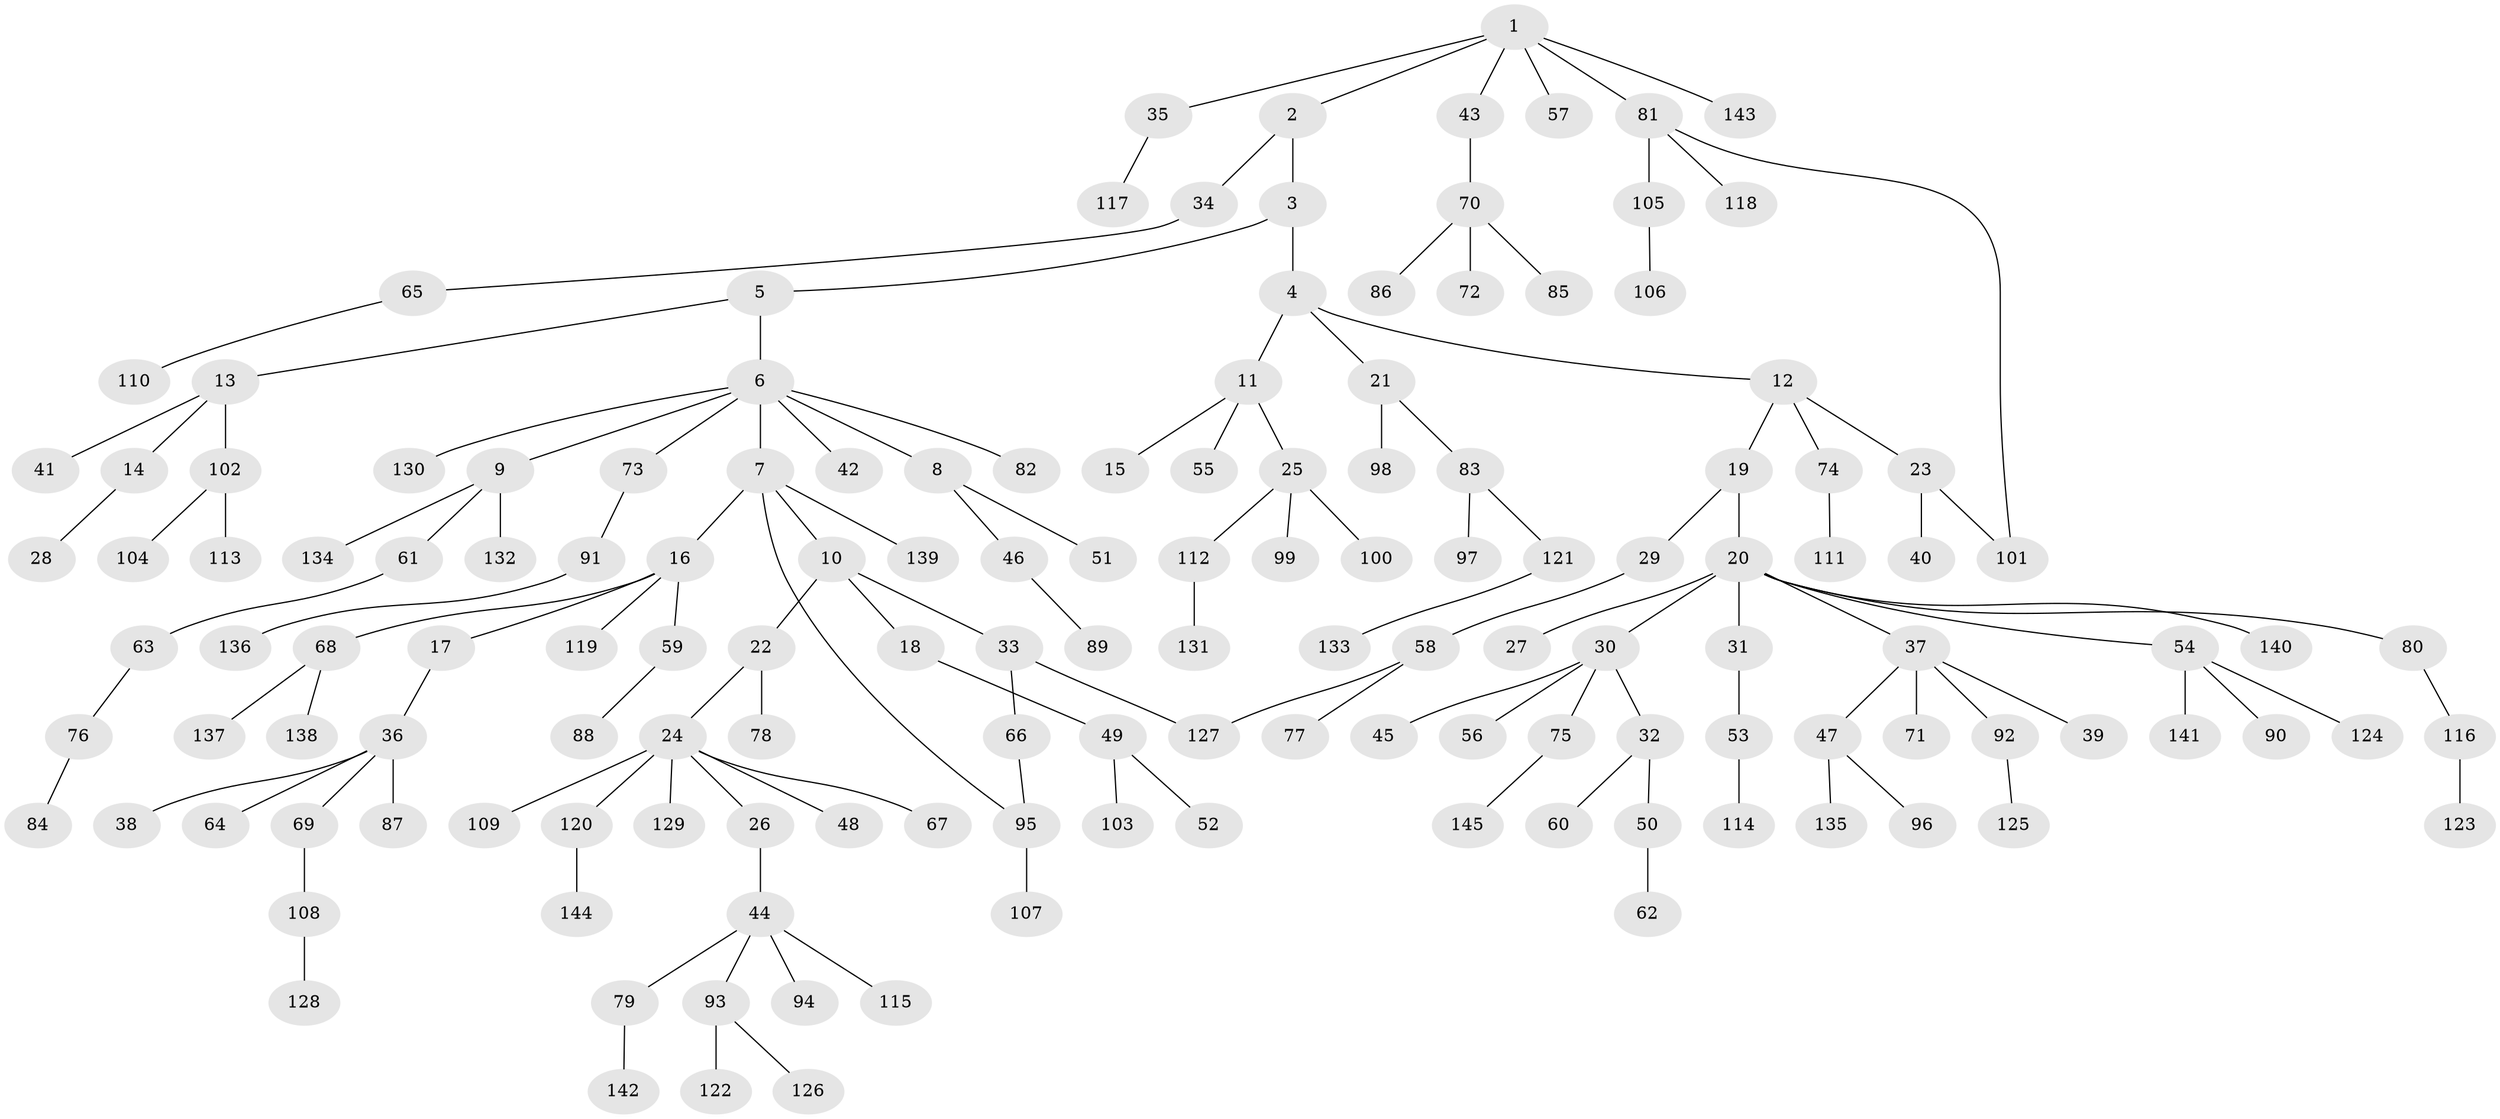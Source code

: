 // Generated by graph-tools (version 1.1) at 2025/49/03/09/25 03:49:21]
// undirected, 145 vertices, 147 edges
graph export_dot {
graph [start="1"]
  node [color=gray90,style=filled];
  1;
  2;
  3;
  4;
  5;
  6;
  7;
  8;
  9;
  10;
  11;
  12;
  13;
  14;
  15;
  16;
  17;
  18;
  19;
  20;
  21;
  22;
  23;
  24;
  25;
  26;
  27;
  28;
  29;
  30;
  31;
  32;
  33;
  34;
  35;
  36;
  37;
  38;
  39;
  40;
  41;
  42;
  43;
  44;
  45;
  46;
  47;
  48;
  49;
  50;
  51;
  52;
  53;
  54;
  55;
  56;
  57;
  58;
  59;
  60;
  61;
  62;
  63;
  64;
  65;
  66;
  67;
  68;
  69;
  70;
  71;
  72;
  73;
  74;
  75;
  76;
  77;
  78;
  79;
  80;
  81;
  82;
  83;
  84;
  85;
  86;
  87;
  88;
  89;
  90;
  91;
  92;
  93;
  94;
  95;
  96;
  97;
  98;
  99;
  100;
  101;
  102;
  103;
  104;
  105;
  106;
  107;
  108;
  109;
  110;
  111;
  112;
  113;
  114;
  115;
  116;
  117;
  118;
  119;
  120;
  121;
  122;
  123;
  124;
  125;
  126;
  127;
  128;
  129;
  130;
  131;
  132;
  133;
  134;
  135;
  136;
  137;
  138;
  139;
  140;
  141;
  142;
  143;
  144;
  145;
  1 -- 2;
  1 -- 35;
  1 -- 43;
  1 -- 57;
  1 -- 81;
  1 -- 143;
  2 -- 3;
  2 -- 34;
  3 -- 4;
  3 -- 5;
  4 -- 11;
  4 -- 12;
  4 -- 21;
  5 -- 6;
  5 -- 13;
  6 -- 7;
  6 -- 8;
  6 -- 9;
  6 -- 42;
  6 -- 73;
  6 -- 82;
  6 -- 130;
  7 -- 10;
  7 -- 16;
  7 -- 139;
  7 -- 95;
  8 -- 46;
  8 -- 51;
  9 -- 61;
  9 -- 132;
  9 -- 134;
  10 -- 18;
  10 -- 22;
  10 -- 33;
  11 -- 15;
  11 -- 25;
  11 -- 55;
  12 -- 19;
  12 -- 23;
  12 -- 74;
  13 -- 14;
  13 -- 41;
  13 -- 102;
  14 -- 28;
  16 -- 17;
  16 -- 59;
  16 -- 68;
  16 -- 119;
  17 -- 36;
  18 -- 49;
  19 -- 20;
  19 -- 29;
  20 -- 27;
  20 -- 30;
  20 -- 31;
  20 -- 37;
  20 -- 54;
  20 -- 80;
  20 -- 140;
  21 -- 83;
  21 -- 98;
  22 -- 24;
  22 -- 78;
  23 -- 40;
  23 -- 101;
  24 -- 26;
  24 -- 48;
  24 -- 67;
  24 -- 109;
  24 -- 120;
  24 -- 129;
  25 -- 99;
  25 -- 100;
  25 -- 112;
  26 -- 44;
  29 -- 58;
  30 -- 32;
  30 -- 45;
  30 -- 56;
  30 -- 75;
  31 -- 53;
  32 -- 50;
  32 -- 60;
  33 -- 66;
  33 -- 127;
  34 -- 65;
  35 -- 117;
  36 -- 38;
  36 -- 64;
  36 -- 69;
  36 -- 87;
  37 -- 39;
  37 -- 47;
  37 -- 71;
  37 -- 92;
  43 -- 70;
  44 -- 79;
  44 -- 93;
  44 -- 94;
  44 -- 115;
  46 -- 89;
  47 -- 96;
  47 -- 135;
  49 -- 52;
  49 -- 103;
  50 -- 62;
  53 -- 114;
  54 -- 90;
  54 -- 124;
  54 -- 141;
  58 -- 77;
  58 -- 127;
  59 -- 88;
  61 -- 63;
  63 -- 76;
  65 -- 110;
  66 -- 95;
  68 -- 137;
  68 -- 138;
  69 -- 108;
  70 -- 72;
  70 -- 85;
  70 -- 86;
  73 -- 91;
  74 -- 111;
  75 -- 145;
  76 -- 84;
  79 -- 142;
  80 -- 116;
  81 -- 101;
  81 -- 105;
  81 -- 118;
  83 -- 97;
  83 -- 121;
  91 -- 136;
  92 -- 125;
  93 -- 122;
  93 -- 126;
  95 -- 107;
  102 -- 104;
  102 -- 113;
  105 -- 106;
  108 -- 128;
  112 -- 131;
  116 -- 123;
  120 -- 144;
  121 -- 133;
}
